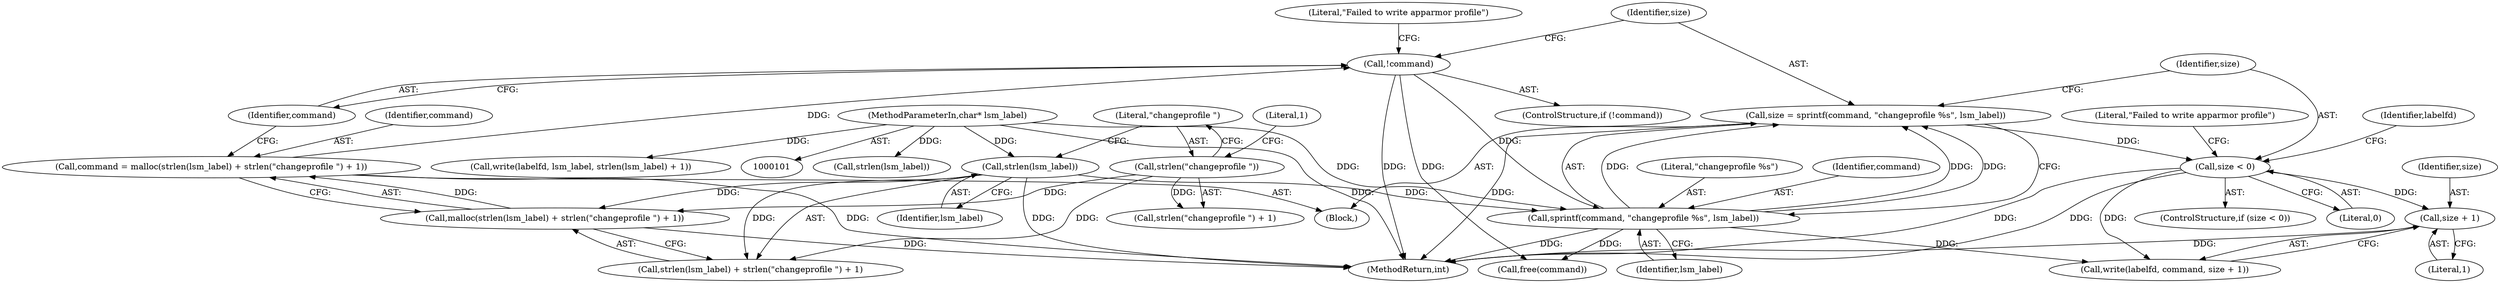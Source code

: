 digraph "1_lxc_81f466d05f2a89cb4f122ef7f593ff3f279b165c_0@del" {
"1000227" [label="(Call,size + 1)"];
"1000211" [label="(Call,size < 0)"];
"1000204" [label="(Call,size = sprintf(command, \"changeprofile %s\", lsm_label))"];
"1000206" [label="(Call,sprintf(command, \"changeprofile %s\", lsm_label))"];
"1000194" [label="(Call,!command)"];
"1000183" [label="(Call,command = malloc(strlen(lsm_label) + strlen(\"changeprofile \") + 1))"];
"1000185" [label="(Call,malloc(strlen(lsm_label) + strlen(\"changeprofile \") + 1))"];
"1000187" [label="(Call,strlen(lsm_label))"];
"1000104" [label="(MethodParameterIn,char* lsm_label)"];
"1000190" [label="(Call,strlen(\"changeprofile \"))"];
"1000208" [label="(Literal,\"changeprofile %s\")"];
"1000187" [label="(Call,strlen(lsm_label))"];
"1000229" [label="(Literal,1)"];
"1000204" [label="(Call,size = sprintf(command, \"changeprofile %s\", lsm_label))"];
"1000193" [label="(ControlStructure,if (!command))"];
"1000190" [label="(Call,strlen(\"changeprofile \"))"];
"1000225" [label="(Identifier,labelfd)"];
"1000213" [label="(Literal,0)"];
"1000183" [label="(Call,command = malloc(strlen(lsm_label) + strlen(\"changeprofile \") + 1))"];
"1000276" [label="(Call,free(command))"];
"1000253" [label="(Call,strlen(lsm_label))"];
"1000192" [label="(Literal,1)"];
"1000227" [label="(Call,size + 1)"];
"1000205" [label="(Identifier,size)"];
"1000191" [label="(Literal,\"changeprofile \")"];
"1000189" [label="(Call,strlen(\"changeprofile \") + 1)"];
"1000181" [label="(Block,)"];
"1000195" [label="(Identifier,command)"];
"1000209" [label="(Identifier,lsm_label)"];
"1000184" [label="(Identifier,command)"];
"1000188" [label="(Identifier,lsm_label)"];
"1000186" [label="(Call,strlen(lsm_label) + strlen(\"changeprofile \") + 1)"];
"1000212" [label="(Identifier,size)"];
"1000198" [label="(Literal,\"Failed to write apparmor profile\")"];
"1000194" [label="(Call,!command)"];
"1000224" [label="(Call,write(labelfd, command, size + 1))"];
"1000104" [label="(MethodParameterIn,char* lsm_label)"];
"1000287" [label="(MethodReturn,int)"];
"1000206" [label="(Call,sprintf(command, \"changeprofile %s\", lsm_label))"];
"1000210" [label="(ControlStructure,if (size < 0))"];
"1000228" [label="(Identifier,size)"];
"1000185" [label="(Call,malloc(strlen(lsm_label) + strlen(\"changeprofile \") + 1))"];
"1000211" [label="(Call,size < 0)"];
"1000216" [label="(Literal,\"Failed to write apparmor profile\")"];
"1000249" [label="(Call,write(labelfd, lsm_label, strlen(lsm_label) + 1))"];
"1000207" [label="(Identifier,command)"];
"1000227" -> "1000224"  [label="AST: "];
"1000227" -> "1000229"  [label="CFG: "];
"1000228" -> "1000227"  [label="AST: "];
"1000229" -> "1000227"  [label="AST: "];
"1000224" -> "1000227"  [label="CFG: "];
"1000227" -> "1000287"  [label="DDG: "];
"1000211" -> "1000227"  [label="DDG: "];
"1000211" -> "1000210"  [label="AST: "];
"1000211" -> "1000213"  [label="CFG: "];
"1000212" -> "1000211"  [label="AST: "];
"1000213" -> "1000211"  [label="AST: "];
"1000216" -> "1000211"  [label="CFG: "];
"1000225" -> "1000211"  [label="CFG: "];
"1000211" -> "1000287"  [label="DDG: "];
"1000211" -> "1000287"  [label="DDG: "];
"1000204" -> "1000211"  [label="DDG: "];
"1000211" -> "1000224"  [label="DDG: "];
"1000204" -> "1000181"  [label="AST: "];
"1000204" -> "1000206"  [label="CFG: "];
"1000205" -> "1000204"  [label="AST: "];
"1000206" -> "1000204"  [label="AST: "];
"1000212" -> "1000204"  [label="CFG: "];
"1000204" -> "1000287"  [label="DDG: "];
"1000206" -> "1000204"  [label="DDG: "];
"1000206" -> "1000204"  [label="DDG: "];
"1000206" -> "1000204"  [label="DDG: "];
"1000206" -> "1000209"  [label="CFG: "];
"1000207" -> "1000206"  [label="AST: "];
"1000208" -> "1000206"  [label="AST: "];
"1000209" -> "1000206"  [label="AST: "];
"1000206" -> "1000287"  [label="DDG: "];
"1000194" -> "1000206"  [label="DDG: "];
"1000187" -> "1000206"  [label="DDG: "];
"1000104" -> "1000206"  [label="DDG: "];
"1000206" -> "1000224"  [label="DDG: "];
"1000206" -> "1000276"  [label="DDG: "];
"1000194" -> "1000193"  [label="AST: "];
"1000194" -> "1000195"  [label="CFG: "];
"1000195" -> "1000194"  [label="AST: "];
"1000198" -> "1000194"  [label="CFG: "];
"1000205" -> "1000194"  [label="CFG: "];
"1000194" -> "1000287"  [label="DDG: "];
"1000183" -> "1000194"  [label="DDG: "];
"1000194" -> "1000276"  [label="DDG: "];
"1000183" -> "1000181"  [label="AST: "];
"1000183" -> "1000185"  [label="CFG: "];
"1000184" -> "1000183"  [label="AST: "];
"1000185" -> "1000183"  [label="AST: "];
"1000195" -> "1000183"  [label="CFG: "];
"1000183" -> "1000287"  [label="DDG: "];
"1000185" -> "1000183"  [label="DDG: "];
"1000185" -> "1000186"  [label="CFG: "];
"1000186" -> "1000185"  [label="AST: "];
"1000185" -> "1000287"  [label="DDG: "];
"1000187" -> "1000185"  [label="DDG: "];
"1000190" -> "1000185"  [label="DDG: "];
"1000187" -> "1000186"  [label="AST: "];
"1000187" -> "1000188"  [label="CFG: "];
"1000188" -> "1000187"  [label="AST: "];
"1000191" -> "1000187"  [label="CFG: "];
"1000187" -> "1000287"  [label="DDG: "];
"1000187" -> "1000186"  [label="DDG: "];
"1000104" -> "1000187"  [label="DDG: "];
"1000104" -> "1000101"  [label="AST: "];
"1000104" -> "1000287"  [label="DDG: "];
"1000104" -> "1000249"  [label="DDG: "];
"1000104" -> "1000253"  [label="DDG: "];
"1000190" -> "1000189"  [label="AST: "];
"1000190" -> "1000191"  [label="CFG: "];
"1000191" -> "1000190"  [label="AST: "];
"1000192" -> "1000190"  [label="CFG: "];
"1000190" -> "1000186"  [label="DDG: "];
"1000190" -> "1000189"  [label="DDG: "];
}
